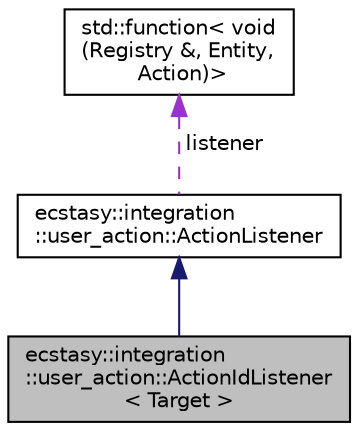 digraph "ecstasy::integration::user_action::ActionIdListener&lt; Target &gt;"
{
 // LATEX_PDF_SIZE
  edge [fontname="Helvetica",fontsize="10",labelfontname="Helvetica",labelfontsize="10"];
  node [fontname="Helvetica",fontsize="10",shape=record];
  Node1 [label="ecstasy::integration\l::user_action::ActionIdListener\l\< Target \>",height=0.2,width=0.4,color="black", fillcolor="grey75", style="filled", fontcolor="black",tooltip="Action listener component templated with the target action id."];
  Node2 -> Node1 [dir="back",color="midnightblue",fontsize="10",style="solid",fontname="Helvetica"];
  Node2 [label="ecstasy::integration\l::user_action::ActionListener",height=0.2,width=0.4,color="black", fillcolor="white", style="filled",URL="$structecstasy_1_1integration_1_1user__action_1_1_action_listener.html",tooltip="Action listener component."];
  Node3 -> Node2 [dir="back",color="darkorchid3",fontsize="10",style="dashed",label=" listener" ,fontname="Helvetica"];
  Node3 [label="std::function\< void\l(Registry &, Entity,\l Action)\>",height=0.2,width=0.4,color="black", fillcolor="white", style="filled",URL="/home/runner/work/ecstasy/ecstasy/doc/external/cppreference-doxygen-web.tag.xml$cpp/utility/functional/function.html",tooltip=" "];
}

